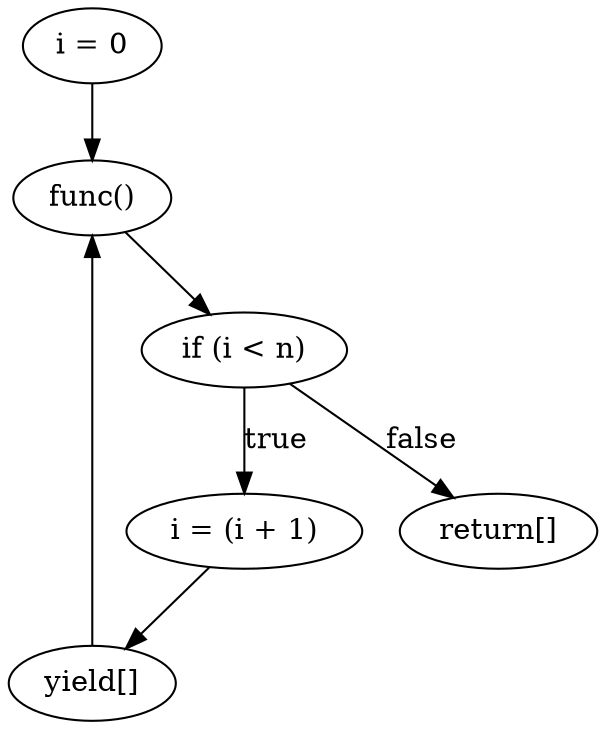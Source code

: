 digraph {
    0 [ label = "i = 0" ]
    1 [ label = "if (i < n)" ]
    2 [ label = "i = (i + 1)" ]
    3 [ label = "yield[]" ]
    4 [ label = "return[]" ]
    5 [ label = "func()" ]
    3 -> 5 [ label = "" ]
    1 -> 2 [ label = "true" ]
    2 -> 3 [ label = "" ]
    5 -> 1 [ label = "" ]
    1 -> 4 [ label = "false" ]
    0 -> 5 [ label = "" ]
}
